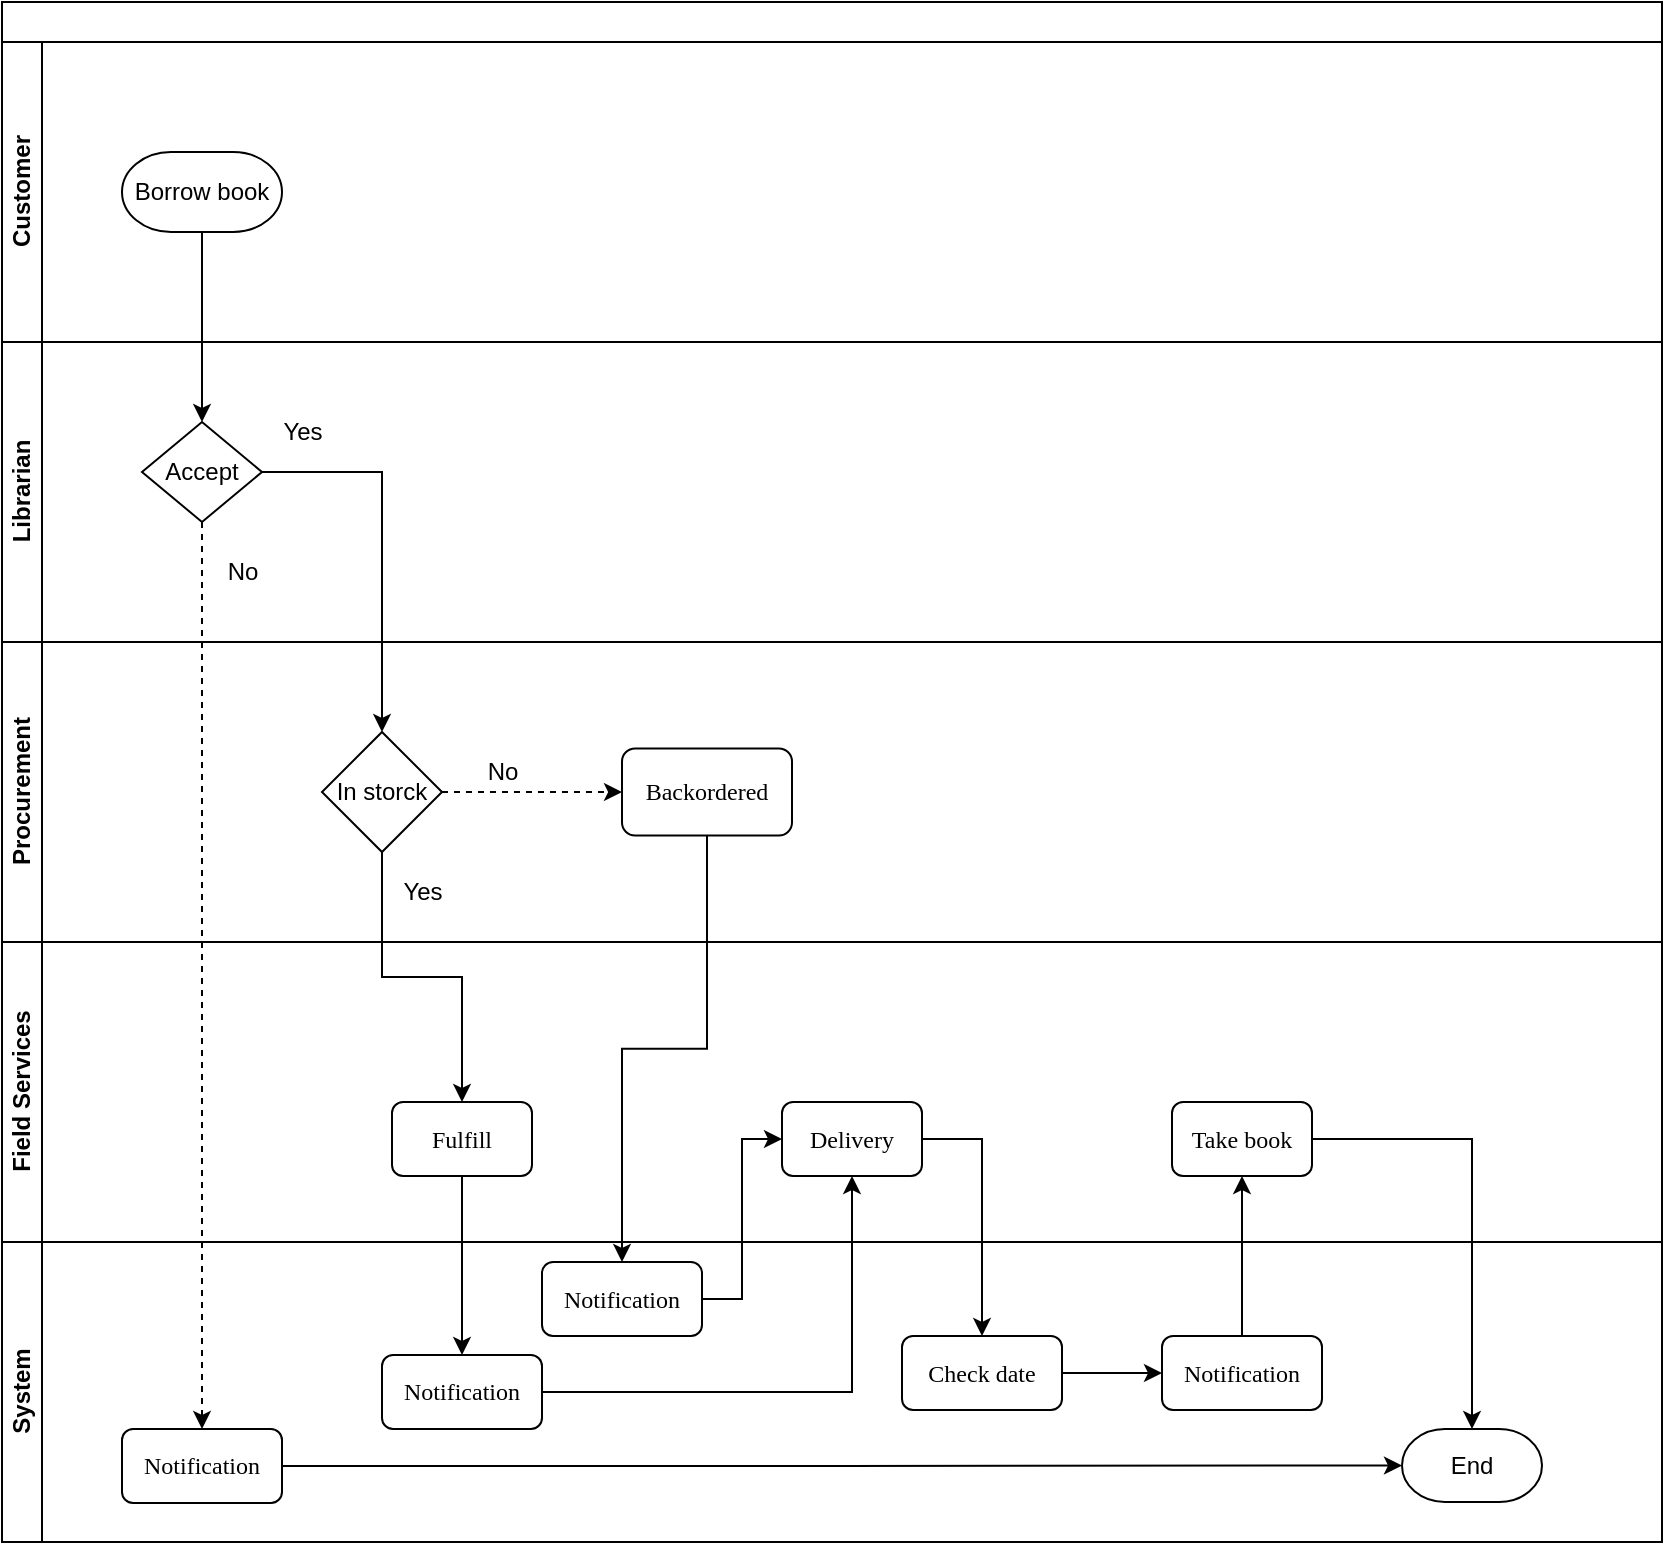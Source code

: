 <mxfile version="21.2.2" type="github">
  <diagram name="Page-1" id="c7488fd3-1785-93aa-aadb-54a6760d102a">
    <mxGraphModel dx="1434" dy="707" grid="1" gridSize="10" guides="1" tooltips="1" connect="1" arrows="1" fold="1" page="1" pageScale="1" pageWidth="1100" pageHeight="850" background="none" math="0" shadow="0">
      <root>
        <mxCell id="0" />
        <mxCell id="1" parent="0" />
        <mxCell id="PioGHYzCHyVuM6W1-n5X-24" value="" style="swimlane;html=1;childLayout=stackLayout;horizontal=1;startSize=20;horizontalStack=0;rounded=0;shadow=0;labelBackgroundColor=none;strokeWidth=1;fontFamily=Verdana;fontSize=8;align=center;" parent="1" vertex="1">
          <mxGeometry x="210" y="40" width="830" height="770" as="geometry" />
        </mxCell>
        <mxCell id="PioGHYzCHyVuM6W1-n5X-25" value="Customer" style="swimlane;html=1;startSize=20;horizontal=0;" parent="PioGHYzCHyVuM6W1-n5X-24" vertex="1">
          <mxGeometry y="20" width="830" height="150" as="geometry" />
        </mxCell>
        <mxCell id="Ma7dt-DpNauhcXo-Wjnb-38" value="Borrow book" style="strokeWidth=1;html=1;shape=mxgraph.flowchart.terminator;whiteSpace=wrap;" vertex="1" parent="PioGHYzCHyVuM6W1-n5X-25">
          <mxGeometry x="60" y="55" width="80" height="40" as="geometry" />
        </mxCell>
        <mxCell id="PioGHYzCHyVuM6W1-n5X-27" value="Librarian" style="swimlane;html=1;startSize=20;horizontal=0;" parent="PioGHYzCHyVuM6W1-n5X-24" vertex="1">
          <mxGeometry y="170" width="830" height="150" as="geometry" />
        </mxCell>
        <mxCell id="PioGHYzCHyVuM6W1-n5X-47" value="Accept" style="strokeWidth=1;html=1;shape=mxgraph.flowchart.decision;whiteSpace=wrap;" parent="PioGHYzCHyVuM6W1-n5X-27" vertex="1">
          <mxGeometry x="70" y="40" width="60" height="50" as="geometry" />
        </mxCell>
        <mxCell id="Ma7dt-DpNauhcXo-Wjnb-2" value="Yes" style="text;html=1;align=center;verticalAlign=middle;resizable=0;points=[];autosize=1;strokeColor=none;fillColor=none;" vertex="1" parent="PioGHYzCHyVuM6W1-n5X-27">
          <mxGeometry x="130" y="30" width="40" height="30" as="geometry" />
        </mxCell>
        <mxCell id="PioGHYzCHyVuM6W1-n5X-56" value="No" style="text;html=1;align=center;verticalAlign=middle;resizable=0;points=[];autosize=1;strokeColor=none;fillColor=none;" parent="PioGHYzCHyVuM6W1-n5X-27" vertex="1">
          <mxGeometry x="100" y="100" width="40" height="30" as="geometry" />
        </mxCell>
        <mxCell id="PioGHYzCHyVuM6W1-n5X-53" style="edgeStyle=orthogonalEdgeStyle;rounded=0;orthogonalLoop=1;jettySize=auto;html=1;entryX=0.5;entryY=0;entryDx=0;entryDy=0;entryPerimeter=0;exitX=0.5;exitY=1;exitDx=0;exitDy=0;exitPerimeter=0;" parent="PioGHYzCHyVuM6W1-n5X-24" source="Ma7dt-DpNauhcXo-Wjnb-38" target="PioGHYzCHyVuM6W1-n5X-47" edge="1">
          <mxGeometry relative="1" as="geometry">
            <mxPoint x="150" y="113.5" as="sourcePoint" />
          </mxGeometry>
        </mxCell>
        <mxCell id="PioGHYzCHyVuM6W1-n5X-70" style="edgeStyle=orthogonalEdgeStyle;rounded=0;orthogonalLoop=1;jettySize=auto;html=1;" parent="PioGHYzCHyVuM6W1-n5X-24" source="PioGHYzCHyVuM6W1-n5X-47" target="PioGHYzCHyVuM6W1-n5X-69" edge="1">
          <mxGeometry relative="1" as="geometry" />
        </mxCell>
        <mxCell id="PioGHYzCHyVuM6W1-n5X-73" style="edgeStyle=orthogonalEdgeStyle;rounded=0;orthogonalLoop=1;jettySize=auto;html=1;entryX=0.5;entryY=1;entryDx=0;entryDy=0;" parent="PioGHYzCHyVuM6W1-n5X-24" source="PioGHYzCHyVuM6W1-n5X-71" target="PioGHYzCHyVuM6W1-n5X-34" edge="1">
          <mxGeometry relative="1" as="geometry" />
        </mxCell>
        <mxCell id="PioGHYzCHyVuM6W1-n5X-76" style="edgeStyle=orthogonalEdgeStyle;rounded=0;orthogonalLoop=1;jettySize=auto;html=1;dashed=1;exitX=0.5;exitY=1;exitDx=0;exitDy=0;exitPerimeter=0;entryX=0.5;entryY=0;entryDx=0;entryDy=0;" parent="PioGHYzCHyVuM6W1-n5X-24" source="PioGHYzCHyVuM6W1-n5X-47" target="PioGHYzCHyVuM6W1-n5X-50" edge="1">
          <mxGeometry relative="1" as="geometry">
            <Array as="points">
              <mxPoint x="100" y="690" />
              <mxPoint x="100" y="690" />
            </Array>
            <mxPoint x="105" y="690" as="targetPoint" />
          </mxGeometry>
        </mxCell>
        <mxCell id="PioGHYzCHyVuM6W1-n5X-63" value="Procurement&lt;br&gt;" style="swimlane;html=1;startSize=20;horizontal=0;" parent="PioGHYzCHyVuM6W1-n5X-24" vertex="1">
          <mxGeometry y="320" width="830" height="150" as="geometry" />
        </mxCell>
        <mxCell id="PioGHYzCHyVuM6W1-n5X-93" value="" style="edgeStyle=orthogonalEdgeStyle;rounded=0;orthogonalLoop=1;jettySize=auto;html=1;dashed=1;" parent="PioGHYzCHyVuM6W1-n5X-63" source="PioGHYzCHyVuM6W1-n5X-69" target="PioGHYzCHyVuM6W1-n5X-92" edge="1">
          <mxGeometry relative="1" as="geometry" />
        </mxCell>
        <mxCell id="PioGHYzCHyVuM6W1-n5X-69" value="In storck" style="strokeWidth=1;html=1;shape=mxgraph.flowchart.decision;whiteSpace=wrap;" parent="PioGHYzCHyVuM6W1-n5X-63" vertex="1">
          <mxGeometry x="160" y="45" width="60" height="60" as="geometry" />
        </mxCell>
        <mxCell id="PioGHYzCHyVuM6W1-n5X-86" style="edgeStyle=orthogonalEdgeStyle;rounded=0;orthogonalLoop=1;jettySize=auto;html=1;exitX=0.5;exitY=1;exitDx=0;exitDy=0;" parent="PioGHYzCHyVuM6W1-n5X-63" edge="1">
          <mxGeometry relative="1" as="geometry">
            <mxPoint x="455.0" y="93.5" as="sourcePoint" />
            <mxPoint x="455.0" y="93.5" as="targetPoint" />
          </mxGeometry>
        </mxCell>
        <mxCell id="PioGHYzCHyVuM6W1-n5X-92" value="&lt;font style=&quot;font-size: 12px;&quot;&gt;Backordered&lt;/font&gt;" style="rounded=1;whiteSpace=wrap;html=1;shadow=0;labelBackgroundColor=none;strokeWidth=1;fontFamily=Verdana;fontSize=8;align=center;" parent="PioGHYzCHyVuM6W1-n5X-63" vertex="1">
          <mxGeometry x="310" y="53.25" width="85" height="43.5" as="geometry" />
        </mxCell>
        <mxCell id="PioGHYzCHyVuM6W1-n5X-94" value="No" style="text;html=1;align=center;verticalAlign=middle;resizable=0;points=[];autosize=1;strokeColor=none;fillColor=none;" parent="PioGHYzCHyVuM6W1-n5X-63" vertex="1">
          <mxGeometry x="230" y="50" width="40" height="30" as="geometry" />
        </mxCell>
        <mxCell id="PioGHYzCHyVuM6W1-n5X-85" value="Yes" style="text;html=1;align=center;verticalAlign=middle;resizable=0;points=[];autosize=1;strokeColor=none;fillColor=none;" parent="PioGHYzCHyVuM6W1-n5X-63" vertex="1">
          <mxGeometry x="190" y="110" width="40" height="30" as="geometry" />
        </mxCell>
        <mxCell id="PioGHYzCHyVuM6W1-n5X-79" style="edgeStyle=orthogonalEdgeStyle;rounded=0;orthogonalLoop=1;jettySize=auto;html=1;entryX=0.5;entryY=0;entryDx=0;entryDy=0;exitX=1;exitY=0.5;exitDx=0;exitDy=0;" parent="PioGHYzCHyVuM6W1-n5X-24" source="PioGHYzCHyVuM6W1-n5X-34" target="PioGHYzCHyVuM6W1-n5X-78" edge="1">
          <mxGeometry relative="1" as="geometry" />
        </mxCell>
        <mxCell id="PioGHYzCHyVuM6W1-n5X-83" value="" style="edgeStyle=orthogonalEdgeStyle;rounded=0;orthogonalLoop=1;jettySize=auto;html=1;" parent="PioGHYzCHyVuM6W1-n5X-24" source="PioGHYzCHyVuM6W1-n5X-80" target="PioGHYzCHyVuM6W1-n5X-82" edge="1">
          <mxGeometry relative="1" as="geometry" />
        </mxCell>
        <mxCell id="PioGHYzCHyVuM6W1-n5X-84" style="edgeStyle=orthogonalEdgeStyle;rounded=0;orthogonalLoop=1;jettySize=auto;html=1;entryX=0.5;entryY=0;entryDx=0;entryDy=0;entryPerimeter=0;" parent="PioGHYzCHyVuM6W1-n5X-24" source="PioGHYzCHyVuM6W1-n5X-82" target="Ma7dt-DpNauhcXo-Wjnb-39" edge="1">
          <mxGeometry relative="1" as="geometry">
            <mxPoint x="625" y="713.5" as="targetPoint" />
          </mxGeometry>
        </mxCell>
        <mxCell id="PioGHYzCHyVuM6W1-n5X-95" style="edgeStyle=orthogonalEdgeStyle;rounded=0;orthogonalLoop=1;jettySize=auto;html=1;entryX=0.5;entryY=0;entryDx=0;entryDy=0;" parent="PioGHYzCHyVuM6W1-n5X-24" source="PioGHYzCHyVuM6W1-n5X-92" target="Ma7dt-DpNauhcXo-Wjnb-43" edge="1">
          <mxGeometry relative="1" as="geometry" />
        </mxCell>
        <mxCell id="Ma7dt-DpNauhcXo-Wjnb-37" style="edgeStyle=orthogonalEdgeStyle;rounded=0;orthogonalLoop=1;jettySize=auto;html=1;entryX=0.5;entryY=0;entryDx=0;entryDy=0;" edge="1" parent="PioGHYzCHyVuM6W1-n5X-24" source="Ma7dt-DpNauhcXo-Wjnb-36" target="PioGHYzCHyVuM6W1-n5X-71">
          <mxGeometry relative="1" as="geometry" />
        </mxCell>
        <mxCell id="PioGHYzCHyVuM6W1-n5X-31" value="Field Services" style="swimlane;html=1;startSize=20;horizontal=0;" parent="PioGHYzCHyVuM6W1-n5X-24" vertex="1">
          <mxGeometry y="470" width="830" height="150" as="geometry" />
        </mxCell>
        <mxCell id="PioGHYzCHyVuM6W1-n5X-34" value="&lt;font style=&quot;font-size: 12px;&quot;&gt;Delivery&lt;/font&gt;" style="rounded=1;whiteSpace=wrap;html=1;shadow=0;labelBackgroundColor=none;strokeWidth=1;fontFamily=Verdana;fontSize=8;align=center;" parent="PioGHYzCHyVuM6W1-n5X-31" vertex="1">
          <mxGeometry x="390" y="80" width="70" height="37" as="geometry" />
        </mxCell>
        <mxCell id="PioGHYzCHyVuM6W1-n5X-82" value="&lt;font style=&quot;font-size: 12px;&quot;&gt;Take book&lt;/font&gt;" style="rounded=1;whiteSpace=wrap;html=1;shadow=0;labelBackgroundColor=none;strokeWidth=1;fontFamily=Verdana;fontSize=8;align=center;" parent="PioGHYzCHyVuM6W1-n5X-31" vertex="1">
          <mxGeometry x="585" y="80" width="70" height="37" as="geometry" />
        </mxCell>
        <mxCell id="Ma7dt-DpNauhcXo-Wjnb-36" value="&lt;font style=&quot;font-size: 12px;&quot;&gt;Fulfill&lt;/font&gt;" style="rounded=1;whiteSpace=wrap;html=1;shadow=0;labelBackgroundColor=none;strokeWidth=1;fontFamily=Verdana;fontSize=8;align=center;" vertex="1" parent="PioGHYzCHyVuM6W1-n5X-31">
          <mxGeometry x="195" y="80" width="70" height="37" as="geometry" />
        </mxCell>
        <mxCell id="PioGHYzCHyVuM6W1-n5X-39" value="System" style="swimlane;html=1;startSize=20;horizontal=0;" parent="PioGHYzCHyVuM6W1-n5X-24" vertex="1">
          <mxGeometry y="620" width="830" height="150" as="geometry" />
        </mxCell>
        <mxCell id="PioGHYzCHyVuM6W1-n5X-55" style="edgeStyle=orthogonalEdgeStyle;rounded=0;orthogonalLoop=1;jettySize=auto;html=1;entryX=0;entryY=0.5;entryDx=0;entryDy=0;entryPerimeter=0;" parent="PioGHYzCHyVuM6W1-n5X-39" source="PioGHYzCHyVuM6W1-n5X-50" target="Ma7dt-DpNauhcXo-Wjnb-39" edge="1">
          <mxGeometry relative="1" as="geometry">
            <mxPoint x="590" y="112" as="targetPoint" />
          </mxGeometry>
        </mxCell>
        <mxCell id="PioGHYzCHyVuM6W1-n5X-50" value="&lt;font style=&quot;font-size: 12px;&quot;&gt;Notification&lt;/font&gt;" style="rounded=1;whiteSpace=wrap;html=1;shadow=0;labelBackgroundColor=none;strokeWidth=1;fontFamily=Verdana;fontSize=8;align=center;" parent="PioGHYzCHyVuM6W1-n5X-39" vertex="1">
          <mxGeometry x="60" y="93.5" width="80" height="37" as="geometry" />
        </mxCell>
        <mxCell id="PioGHYzCHyVuM6W1-n5X-71" value="&lt;font style=&quot;font-size: 12px;&quot;&gt;Notification&lt;/font&gt;" style="rounded=1;whiteSpace=wrap;html=1;shadow=0;labelBackgroundColor=none;strokeWidth=1;fontFamily=Verdana;fontSize=8;align=center;" parent="PioGHYzCHyVuM6W1-n5X-39" vertex="1">
          <mxGeometry x="190" y="56.5" width="80" height="37" as="geometry" />
        </mxCell>
        <mxCell id="PioGHYzCHyVuM6W1-n5X-81" value="" style="edgeStyle=orthogonalEdgeStyle;rounded=0;orthogonalLoop=1;jettySize=auto;html=1;" parent="PioGHYzCHyVuM6W1-n5X-39" source="PioGHYzCHyVuM6W1-n5X-78" target="PioGHYzCHyVuM6W1-n5X-80" edge="1">
          <mxGeometry relative="1" as="geometry" />
        </mxCell>
        <mxCell id="PioGHYzCHyVuM6W1-n5X-78" value="&lt;font style=&quot;font-size: 12px;&quot;&gt;Check date&lt;/font&gt;" style="rounded=1;whiteSpace=wrap;html=1;shadow=0;labelBackgroundColor=none;strokeWidth=1;fontFamily=Verdana;fontSize=8;align=center;" parent="PioGHYzCHyVuM6W1-n5X-39" vertex="1">
          <mxGeometry x="450" y="47" width="80" height="37" as="geometry" />
        </mxCell>
        <mxCell id="PioGHYzCHyVuM6W1-n5X-80" value="&lt;font style=&quot;font-size: 12px;&quot;&gt;Notification&lt;/font&gt;" style="rounded=1;whiteSpace=wrap;html=1;shadow=0;labelBackgroundColor=none;strokeWidth=1;fontFamily=Verdana;fontSize=8;align=center;" parent="PioGHYzCHyVuM6W1-n5X-39" vertex="1">
          <mxGeometry x="580" y="47" width="80" height="37" as="geometry" />
        </mxCell>
        <mxCell id="Ma7dt-DpNauhcXo-Wjnb-39" value="End" style="strokeWidth=1;html=1;shape=mxgraph.flowchart.terminator;whiteSpace=wrap;" vertex="1" parent="PioGHYzCHyVuM6W1-n5X-39">
          <mxGeometry x="700" y="93.5" width="70" height="36.5" as="geometry" />
        </mxCell>
        <mxCell id="Ma7dt-DpNauhcXo-Wjnb-43" value="&lt;font style=&quot;font-size: 12px;&quot;&gt;Notification&lt;/font&gt;" style="rounded=1;whiteSpace=wrap;html=1;shadow=0;labelBackgroundColor=none;strokeWidth=1;fontFamily=Verdana;fontSize=8;align=center;" vertex="1" parent="PioGHYzCHyVuM6W1-n5X-39">
          <mxGeometry x="270" y="10" width="80" height="37" as="geometry" />
        </mxCell>
        <mxCell id="Ma7dt-DpNauhcXo-Wjnb-41" style="edgeStyle=orthogonalEdgeStyle;rounded=0;orthogonalLoop=1;jettySize=auto;html=1;entryX=0.5;entryY=0;entryDx=0;entryDy=0;" edge="1" parent="PioGHYzCHyVuM6W1-n5X-24" source="PioGHYzCHyVuM6W1-n5X-69" target="Ma7dt-DpNauhcXo-Wjnb-36">
          <mxGeometry relative="1" as="geometry" />
        </mxCell>
        <mxCell id="Ma7dt-DpNauhcXo-Wjnb-44" style="edgeStyle=orthogonalEdgeStyle;rounded=0;orthogonalLoop=1;jettySize=auto;html=1;entryX=0;entryY=0.5;entryDx=0;entryDy=0;" edge="1" parent="PioGHYzCHyVuM6W1-n5X-24" source="Ma7dt-DpNauhcXo-Wjnb-43" target="PioGHYzCHyVuM6W1-n5X-34">
          <mxGeometry relative="1" as="geometry" />
        </mxCell>
      </root>
    </mxGraphModel>
  </diagram>
</mxfile>
